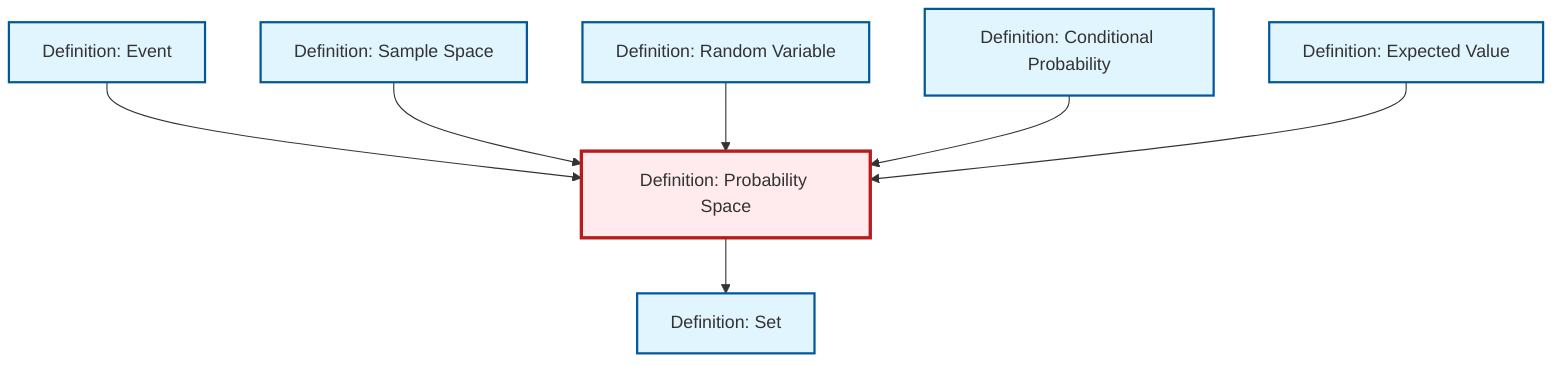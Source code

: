 graph TD
    classDef definition fill:#e1f5fe,stroke:#01579b,stroke-width:2px
    classDef theorem fill:#f3e5f5,stroke:#4a148c,stroke-width:2px
    classDef axiom fill:#fff3e0,stroke:#e65100,stroke-width:2px
    classDef example fill:#e8f5e9,stroke:#1b5e20,stroke-width:2px
    classDef current fill:#ffebee,stroke:#b71c1c,stroke-width:3px
    def-expectation["Definition: Expected Value"]:::definition
    def-random-variable["Definition: Random Variable"]:::definition
    def-event["Definition: Event"]:::definition
    def-sample-space["Definition: Sample Space"]:::definition
    def-set["Definition: Set"]:::definition
    def-probability-space["Definition: Probability Space"]:::definition
    def-conditional-probability["Definition: Conditional Probability"]:::definition
    def-probability-space --> def-set
    def-event --> def-probability-space
    def-sample-space --> def-probability-space
    def-random-variable --> def-probability-space
    def-conditional-probability --> def-probability-space
    def-expectation --> def-probability-space
    class def-probability-space current